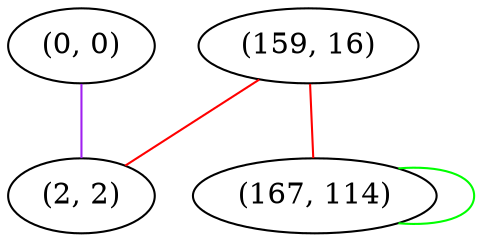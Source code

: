 graph "" {
"(0, 0)";
"(159, 16)";
"(167, 114)";
"(2, 2)";
"(0, 0)" -- "(2, 2)"  [color=purple, key=0, weight=4];
"(159, 16)" -- "(167, 114)"  [color=red, key=0, weight=1];
"(159, 16)" -- "(2, 2)"  [color=red, key=0, weight=1];
"(167, 114)" -- "(167, 114)"  [color=green, key=0, weight=2];
}
